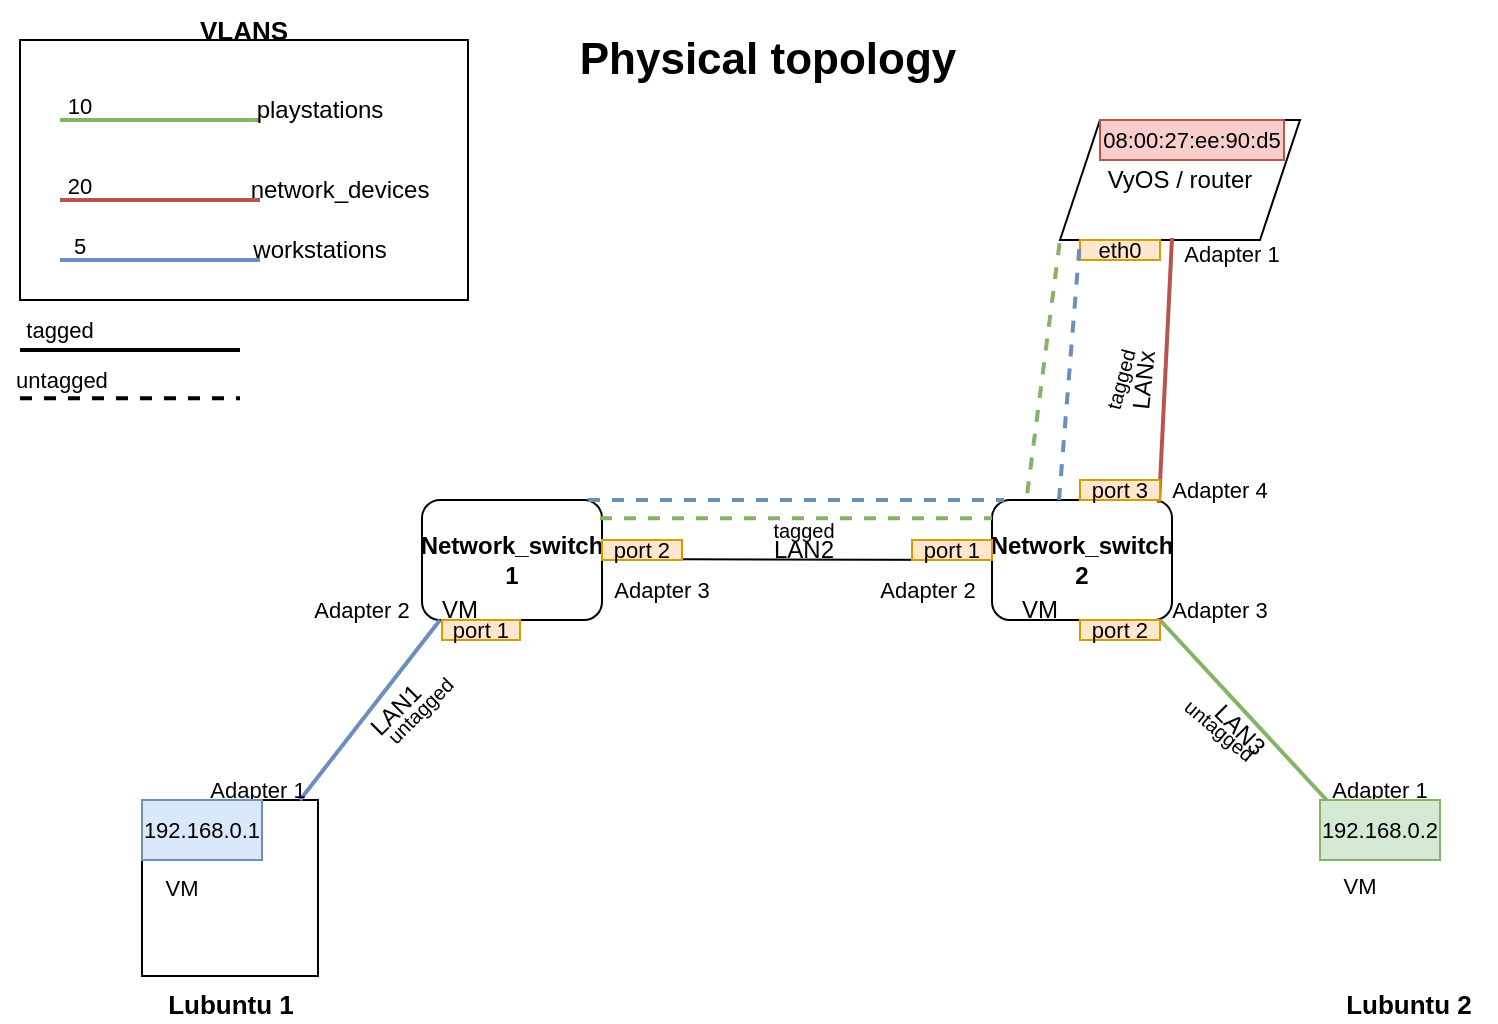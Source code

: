 <mxfile version="16.5.3" type="device" pages="2"><diagram id="4Nt_yJJLfKvm1eDg9Hw0" name="Phy_topo"><mxGraphModel dx="650" dy="920" grid="1" gridSize="10" guides="1" tooltips="1" connect="1" arrows="1" fold="1" page="1" pageScale="1" pageWidth="827" pageHeight="1169" math="0" shadow="0"><root><mxCell id="0"/><mxCell id="1" parent="0"/><mxCell id="U81fKq_Kq8_fleih-5JK-2" value="&lt;b&gt;Network_switch 1&lt;/b&gt;" style="rounded=1;whiteSpace=wrap;html=1;" parent="1" vertex="1"><mxGeometry x="241" y="280" width="90" height="60" as="geometry"/></mxCell><mxCell id="U81fKq_Kq8_fleih-5JK-3" value="" style="endArrow=none;html=1;rounded=0;entryX=0;entryY=0.5;entryDx=0;entryDy=0;" parent="1" target="U81fKq_Kq8_fleih-5JK-12" edge="1"><mxGeometry width="50" height="50" relative="1" as="geometry"><mxPoint x="331" y="309.5" as="sourcePoint"/><mxPoint x="421" y="309.5" as="targetPoint"/></mxGeometry></mxCell><mxCell id="U81fKq_Kq8_fleih-5JK-7" value="Adapter 2" style="text;html=1;strokeColor=none;fillColor=none;align=center;verticalAlign=middle;whiteSpace=wrap;rounded=0;fontSize=11;" parent="1" vertex="1"><mxGeometry x="181" y="320" width="60" height="30" as="geometry"/></mxCell><mxCell id="U81fKq_Kq8_fleih-5JK-8" value="Adapter 3" style="text;html=1;strokeColor=none;fillColor=none;align=center;verticalAlign=middle;whiteSpace=wrap;rounded=0;fontSize=11;" parent="1" vertex="1"><mxGeometry x="331" y="310" width="60" height="30" as="geometry"/></mxCell><mxCell id="U81fKq_Kq8_fleih-5JK-11" value="Lubuntu 1" style="shape=image;html=1;verticalAlign=top;verticalLabelPosition=bottom;labelBackgroundColor=#ffffff;imageAspect=0;aspect=fixed;image=https://cdn1.iconfinder.com/data/icons/100-basic-for-user-interface/32/29-Screen-128.png;fontStyle=1;fontSize=13;imageBorder=default;imageBackground=default;" parent="1" vertex="1"><mxGeometry x="101" y="430" width="88" height="88" as="geometry"/></mxCell><mxCell id="U81fKq_Kq8_fleih-5JK-12" value="&lt;b style=&quot;font-size: 12px;&quot;&gt;Network_switch 2&lt;/b&gt;" style="rounded=1;whiteSpace=wrap;html=1;fontSize=12;" parent="1" vertex="1"><mxGeometry x="526" y="280" width="90" height="60" as="geometry"/></mxCell><mxCell id="U81fKq_Kq8_fleih-5JK-13" value="" style="endArrow=none;html=1;rounded=0;fillColor=#d5e8d4;strokeColor=#82b366;strokeWidth=2;" parent="1" target="U81fKq_Kq8_fleih-5JK-31" edge="1"><mxGeometry width="50" height="50" relative="1" as="geometry"><mxPoint x="610" y="340" as="sourcePoint"/><mxPoint x="680" y="440" as="targetPoint"/></mxGeometry></mxCell><mxCell id="U81fKq_Kq8_fleih-5JK-17" value="Adapter 2" style="text;html=1;strokeColor=none;fillColor=none;align=center;verticalAlign=middle;whiteSpace=wrap;rounded=0;fontSize=11;" parent="1" vertex="1"><mxGeometry x="462" y="310" width="64" height="30" as="geometry"/></mxCell><mxCell id="U81fKq_Kq8_fleih-5JK-18" value="Adapter 3" style="text;html=1;strokeColor=none;fillColor=none;align=center;verticalAlign=middle;whiteSpace=wrap;rounded=0;fontSize=11;" parent="1" vertex="1"><mxGeometry x="610" y="320" width="60" height="30" as="geometry"/></mxCell><mxCell id="U81fKq_Kq8_fleih-5JK-19" value="VM" style="text;html=1;strokeColor=none;fillColor=none;align=center;verticalAlign=middle;whiteSpace=wrap;rounded=0;" parent="1" vertex="1"><mxGeometry x="230" y="320" width="60" height="30" as="geometry"/></mxCell><mxCell id="U81fKq_Kq8_fleih-5JK-20" value="VM" style="text;html=1;strokeColor=none;fillColor=none;align=center;verticalAlign=middle;whiteSpace=wrap;rounded=0;" parent="1" vertex="1"><mxGeometry x="520" y="320" width="60" height="30" as="geometry"/></mxCell><mxCell id="U81fKq_Kq8_fleih-5JK-21" value="LAN2" style="text;html=1;strokeColor=none;fillColor=none;align=center;verticalAlign=middle;whiteSpace=wrap;rounded=0;" parent="1" vertex="1"><mxGeometry x="402" y="290" width="60" height="30" as="geometry"/></mxCell><mxCell id="U81fKq_Kq8_fleih-5JK-24" value="" style="endArrow=none;html=1;rounded=0;fontSize=11;fillColor=#dae8fc;strokeColor=#6c8ebf;strokeWidth=2;" parent="1" edge="1"><mxGeometry width="50" height="50" relative="1" as="geometry"><mxPoint x="180" y="430" as="sourcePoint"/><mxPoint x="250" y="340" as="targetPoint"/></mxGeometry></mxCell><mxCell id="U81fKq_Kq8_fleih-5JK-25" value="Adapter 1" style="text;html=1;strokeColor=none;fillColor=none;align=center;verticalAlign=middle;whiteSpace=wrap;rounded=0;fontSize=11;" parent="1" vertex="1"><mxGeometry x="129" y="410" width="60" height="30" as="geometry"/></mxCell><mxCell id="U81fKq_Kq8_fleih-5JK-26" value="VM" style="text;html=1;strokeColor=none;fillColor=none;align=center;verticalAlign=middle;whiteSpace=wrap;rounded=0;fontSize=11;" parent="1" vertex="1"><mxGeometry x="91" y="459" width="60" height="30" as="geometry"/></mxCell><mxCell id="U81fKq_Kq8_fleih-5JK-27" value="LAN1" style="text;html=1;strokeColor=none;fillColor=none;align=center;verticalAlign=middle;whiteSpace=wrap;rounded=0;fontSize=12;rotation=-45;" parent="1" vertex="1"><mxGeometry x="198" y="370" width="60" height="30" as="geometry"/></mxCell><mxCell id="U81fKq_Kq8_fleih-5JK-31" value="Lubuntu 2" style="shape=image;html=1;verticalAlign=top;verticalLabelPosition=bottom;labelBackgroundColor=#ffffff;imageAspect=0;aspect=fixed;image=https://cdn1.iconfinder.com/data/icons/100-basic-for-user-interface/32/29-Screen-128.png;fontStyle=1;fontSize=13;imageBackground=default;" parent="1" vertex="1"><mxGeometry x="690" y="430" width="88" height="88" as="geometry"/></mxCell><mxCell id="U81fKq_Kq8_fleih-5JK-32" value="Adapter 1" style="text;html=1;strokeColor=none;fillColor=none;align=center;verticalAlign=middle;whiteSpace=wrap;rounded=0;fontSize=11;" parent="1" vertex="1"><mxGeometry x="690" y="410" width="60" height="30" as="geometry"/></mxCell><mxCell id="U81fKq_Kq8_fleih-5JK-33" value="VM" style="text;html=1;strokeColor=none;fillColor=none;align=center;verticalAlign=middle;whiteSpace=wrap;rounded=0;fontSize=11;" parent="1" vertex="1"><mxGeometry x="680" y="458" width="60" height="30" as="geometry"/></mxCell><mxCell id="U81fKq_Kq8_fleih-5JK-34" value="LAN3" style="text;html=1;strokeColor=none;fillColor=none;align=center;verticalAlign=middle;whiteSpace=wrap;rounded=0;fontSize=12;rotation=45;" parent="1" vertex="1"><mxGeometry x="620" y="380" width="60" height="30" as="geometry"/></mxCell><mxCell id="U81fKq_Kq8_fleih-5JK-37" value="port 1" style="text;html=1;strokeColor=#d79b00;fillColor=#ffe6cc;align=center;verticalAlign=middle;whiteSpace=wrap;rounded=0;fontSize=11;" parent="1" vertex="1"><mxGeometry x="251" y="340" width="39" height="10" as="geometry"/></mxCell><mxCell id="U81fKq_Kq8_fleih-5JK-38" value="port 2" style="text;html=1;strokeColor=#d79b00;fillColor=#ffe6cc;align=center;verticalAlign=middle;whiteSpace=wrap;rounded=0;fontSize=11;" parent="1" vertex="1"><mxGeometry x="331" y="300" width="40" height="10" as="geometry"/></mxCell><mxCell id="U81fKq_Kq8_fleih-5JK-39" value="port 1" style="text;html=1;strokeColor=#d79b00;fillColor=#ffe6cc;align=center;verticalAlign=middle;whiteSpace=wrap;rounded=0;fontSize=11;" parent="1" vertex="1"><mxGeometry x="486" y="300" width="40" height="10" as="geometry"/></mxCell><mxCell id="U81fKq_Kq8_fleih-5JK-40" value="port 2" style="text;html=1;strokeColor=#d79b00;fillColor=#ffe6cc;align=center;verticalAlign=middle;whiteSpace=wrap;rounded=0;fontSize=11;" parent="1" vertex="1"><mxGeometry x="570" y="340" width="40" height="10" as="geometry"/></mxCell><mxCell id="U81fKq_Kq8_fleih-5JK-41" value="192.168.0.1" style="text;html=1;strokeColor=#6c8ebf;fillColor=#dae8fc;align=center;verticalAlign=middle;whiteSpace=wrap;rounded=0;fontSize=11;" parent="1" vertex="1"><mxGeometry x="101" y="430" width="60" height="30" as="geometry"/></mxCell><mxCell id="U81fKq_Kq8_fleih-5JK-42" value="192.168.0.2" style="text;html=1;strokeColor=#82b366;fillColor=#d5e8d4;align=center;verticalAlign=middle;whiteSpace=wrap;rounded=0;fontSize=11;" parent="1" vertex="1"><mxGeometry x="690" y="430" width="60" height="30" as="geometry"/></mxCell><mxCell id="U81fKq_Kq8_fleih-5JK-43" value="untagged" style="text;html=1;strokeColor=none;fillColor=none;align=center;verticalAlign=middle;whiteSpace=wrap;rounded=0;fontSize=10;rotation=-45;" parent="1" vertex="1"><mxGeometry x="210" y="370" width="60" height="30" as="geometry"/></mxCell><mxCell id="U81fKq_Kq8_fleih-5JK-44" value="tagged" style="text;html=1;strokeColor=none;fillColor=none;align=center;verticalAlign=middle;whiteSpace=wrap;rounded=0;fontSize=10;rotation=0;" parent="1" vertex="1"><mxGeometry x="402" y="280" width="60" height="30" as="geometry"/></mxCell><mxCell id="U81fKq_Kq8_fleih-5JK-45" value="untagged" style="text;html=1;strokeColor=none;fillColor=none;align=center;verticalAlign=middle;whiteSpace=wrap;rounded=0;fontSize=10;rotation=40;" parent="1" vertex="1"><mxGeometry x="610" y="390" width="60" height="10" as="geometry"/></mxCell><mxCell id="-deLGuFFuTcHoOcKqymt-1" value="VyOS / router" style="shape=parallelogram;perimeter=parallelogramPerimeter;whiteSpace=wrap;html=1;fixedSize=1;" parent="1" vertex="1"><mxGeometry x="560" y="90" width="120" height="60" as="geometry"/></mxCell><mxCell id="-deLGuFFuTcHoOcKqymt-2" value="" style="endArrow=none;html=1;rounded=0;exitX=0.928;exitY=0.025;exitDx=0;exitDy=0;exitPerimeter=0;entryX=0;entryY=0.25;entryDx=0;entryDy=0;fillColor=#f8cecc;strokeColor=#b85450;strokeWidth=2;" parent="1" source="U81fKq_Kq8_fleih-5JK-12" target="-deLGuFFuTcHoOcKqymt-7" edge="1"><mxGeometry width="50" height="50" relative="1" as="geometry"><mxPoint x="566" y="220" as="sourcePoint"/><mxPoint x="616" y="170" as="targetPoint"/></mxGeometry></mxCell><mxCell id="-deLGuFFuTcHoOcKqymt-3" value="port 3" style="text;html=1;strokeColor=#d79b00;fillColor=#ffe6cc;align=center;verticalAlign=middle;whiteSpace=wrap;rounded=0;fontSize=11;" parent="1" vertex="1"><mxGeometry x="570" y="270" width="40" height="10" as="geometry"/></mxCell><mxCell id="-deLGuFFuTcHoOcKqymt-5" value="Adapter 4" style="text;html=1;strokeColor=none;fillColor=none;align=center;verticalAlign=middle;whiteSpace=wrap;rounded=0;fontSize=11;" parent="1" vertex="1"><mxGeometry x="610" y="260" width="60" height="30" as="geometry"/></mxCell><mxCell id="-deLGuFFuTcHoOcKqymt-6" value="eth0" style="text;html=1;strokeColor=#d79b00;fillColor=#ffe6cc;align=center;verticalAlign=middle;whiteSpace=wrap;rounded=0;fontSize=11;" parent="1" vertex="1"><mxGeometry x="570" y="150" width="40" height="10" as="geometry"/></mxCell><mxCell id="-deLGuFFuTcHoOcKqymt-7" value="Adapter 1" style="text;html=1;strokeColor=none;fillColor=none;align=center;verticalAlign=middle;whiteSpace=wrap;rounded=0;fontSize=11;" parent="1" vertex="1"><mxGeometry x="616" y="141.5" width="60" height="30" as="geometry"/></mxCell><mxCell id="-deLGuFFuTcHoOcKqymt-8" value="LANx" style="text;html=1;strokeColor=none;fillColor=none;align=center;verticalAlign=middle;whiteSpace=wrap;rounded=0;fontSize=12;rotation=-84;" parent="1" vertex="1"><mxGeometry x="580" y="210" width="44" height="20" as="geometry"/></mxCell><mxCell id="vg-7Af70SD5HFfEKhLpO-1" value="&lt;font style=&quot;font-size: 22px;&quot;&gt;&lt;b style=&quot;font-size: 22px;&quot;&gt;Physical topology&lt;/b&gt;&lt;/font&gt;" style="text;html=1;strokeColor=none;fillColor=none;align=center;verticalAlign=middle;whiteSpace=wrap;rounded=0;fontSize=22;" parent="1" vertex="1"><mxGeometry x="317" y="50" width="194" height="20" as="geometry"/></mxCell><mxCell id="vg-7Af70SD5HFfEKhLpO-2" value="08:00:27:ee:90:d5" style="text;html=1;strokeColor=#b85450;fillColor=#f8cecc;align=center;verticalAlign=middle;whiteSpace=wrap;rounded=0;fontSize=11;" parent="1" vertex="1"><mxGeometry x="580" y="90" width="92" height="20" as="geometry"/></mxCell><mxCell id="Mu7DTZYeBi2F3sgftwLB-1" value="tagged" style="text;html=1;strokeColor=none;fillColor=none;align=center;verticalAlign=middle;whiteSpace=wrap;rounded=0;fontSize=10;rotation=-75;" parent="1" vertex="1"><mxGeometry x="565.5" y="202.5" width="49" height="35" as="geometry"/></mxCell><mxCell id="yISrmm2YetKi47r4Fepb-1" value="" style="endArrow=none;html=1;rounded=0;strokeWidth=2;" edge="1" parent="1"><mxGeometry width="50" height="50" relative="1" as="geometry"><mxPoint x="40" y="205" as="sourcePoint"/><mxPoint x="150" y="205" as="targetPoint"/></mxGeometry></mxCell><mxCell id="-Cq58QkxQ5atOi-sWSDs-1" value="" style="endArrow=none;html=1;rounded=0;strokeWidth=2;fillColor=#d5e8d4;strokeColor=#82b366;" edge="1" parent="1"><mxGeometry width="50" height="50" relative="1" as="geometry"><mxPoint x="60" y="90" as="sourcePoint"/><mxPoint x="160" y="90" as="targetPoint"/></mxGeometry></mxCell><mxCell id="-Cq58QkxQ5atOi-sWSDs-2" value="" style="endArrow=none;html=1;rounded=0;strokeWidth=2;fillColor=#f8cecc;strokeColor=#b85450;" edge="1" parent="1"><mxGeometry width="50" height="50" relative="1" as="geometry"><mxPoint x="60" y="130" as="sourcePoint"/><mxPoint x="160" y="130" as="targetPoint"/></mxGeometry></mxCell><mxCell id="-Cq58QkxQ5atOi-sWSDs-3" value="" style="endArrow=none;html=1;rounded=0;strokeWidth=2;fillColor=#dae8fc;strokeColor=#6c8ebf;" edge="1" parent="1"><mxGeometry width="50" height="50" relative="1" as="geometry"><mxPoint x="60" y="160" as="sourcePoint"/><mxPoint x="160" y="160" as="targetPoint"/></mxGeometry></mxCell><mxCell id="-Cq58QkxQ5atOi-sWSDs-4" value="playstations" style="text;html=1;strokeColor=none;fillColor=none;align=center;verticalAlign=middle;whiteSpace=wrap;rounded=0;" vertex="1" parent="1"><mxGeometry x="160" y="70" width="60" height="30" as="geometry"/></mxCell><mxCell id="-Cq58QkxQ5atOi-sWSDs-6" value="network_devices" style="text;html=1;strokeColor=none;fillColor=none;align=center;verticalAlign=middle;whiteSpace=wrap;rounded=0;" vertex="1" parent="1"><mxGeometry x="170" y="110" width="60" height="30" as="geometry"/></mxCell><mxCell id="-Cq58QkxQ5atOi-sWSDs-7" value="workstations" style="text;html=1;strokeColor=none;fillColor=none;align=center;verticalAlign=middle;whiteSpace=wrap;rounded=0;" vertex="1" parent="1"><mxGeometry x="160" y="140" width="60" height="30" as="geometry"/></mxCell><mxCell id="-Cq58QkxQ5atOi-sWSDs-8" value="" style="rounded=0;whiteSpace=wrap;html=1;fillColor=none;" vertex="1" parent="1"><mxGeometry x="40" y="50" width="224" height="130" as="geometry"/></mxCell><mxCell id="-Cq58QkxQ5atOi-sWSDs-9" value="&lt;b&gt;&lt;font style=&quot;font-size: 13px&quot;&gt;VLANS&lt;/font&gt;&lt;/b&gt;" style="text;html=1;strokeColor=none;fillColor=none;align=center;verticalAlign=middle;whiteSpace=wrap;rounded=0;" vertex="1" parent="1"><mxGeometry x="122" y="30" width="60" height="30" as="geometry"/></mxCell><mxCell id="dmTH2JoCFNl3TflqZGUC-1" value="&lt;span style=&quot;font-size: 11px&quot;&gt;10&lt;/span&gt;" style="text;html=1;strokeColor=none;fillColor=none;align=center;verticalAlign=middle;whiteSpace=wrap;rounded=0;fontSize=22;" vertex="1" parent="1"><mxGeometry x="60" y="70" width="20" height="20" as="geometry"/></mxCell><mxCell id="dmTH2JoCFNl3TflqZGUC-2" value="&lt;span style=&quot;font-size: 11px&quot;&gt;20&lt;/span&gt;" style="text;html=1;strokeColor=none;fillColor=none;align=center;verticalAlign=middle;whiteSpace=wrap;rounded=0;fontSize=22;" vertex="1" parent="1"><mxGeometry x="60" y="110" width="20" height="20" as="geometry"/></mxCell><mxCell id="2OL57iEPnTf7JYbu53cw-1" value="&lt;span style=&quot;font-size: 11px&quot;&gt;5&lt;/span&gt;" style="text;html=1;strokeColor=none;fillColor=none;align=center;verticalAlign=middle;whiteSpace=wrap;rounded=0;fontSize=22;" vertex="1" parent="1"><mxGeometry x="60" y="140" width="20" height="20" as="geometry"/></mxCell><mxCell id="8X2fXd5CF7WG9a_s_2oO-1" value="" style="endArrow=none;html=1;rounded=0;fillColor=#d5e8d4;strokeColor=#82b366;strokeWidth=2;dashed=1;" edge="1" parent="1"><mxGeometry width="50" height="50" relative="1" as="geometry"><mxPoint x="330" y="289.17" as="sourcePoint"/><mxPoint x="526" y="289.17" as="targetPoint"/></mxGeometry></mxCell><mxCell id="8X2fXd5CF7WG9a_s_2oO-3" value="" style="endArrow=none;html=1;rounded=0;fillColor=#dae8fc;strokeColor=#6c8ebf;strokeWidth=2;dashed=1;entryX=0.067;entryY=0;entryDx=0;entryDy=0;entryPerimeter=0;" edge="1" parent="1" target="U81fKq_Kq8_fleih-5JK-12"><mxGeometry width="50" height="50" relative="1" as="geometry"><mxPoint x="324" y="280.0" as="sourcePoint"/><mxPoint x="520" y="280.0" as="targetPoint"/></mxGeometry></mxCell><mxCell id="92tTVINao97U61kD13Il-1" value="" style="endArrow=none;html=1;rounded=0;fillColor=#dae8fc;strokeColor=#6c8ebf;strokeWidth=2;dashed=1;entryX=0;entryY=0;entryDx=0;entryDy=0;" edge="1" parent="1" target="-deLGuFFuTcHoOcKqymt-6"><mxGeometry width="50" height="50" relative="1" as="geometry"><mxPoint x="559.5" y="280" as="sourcePoint"/><mxPoint x="565.5" y="210" as="targetPoint"/></mxGeometry></mxCell><mxCell id="92tTVINao97U61kD13Il-2" value="" style="endArrow=none;html=1;rounded=0;fillColor=#d5e8d4;strokeColor=#82b366;strokeWidth=2;dashed=1;exitX=0.196;exitY=-0.056;exitDx=0;exitDy=0;exitPerimeter=0;entryX=0;entryY=1;entryDx=0;entryDy=0;" edge="1" parent="1" source="U81fKq_Kq8_fleih-5JK-12" target="-deLGuFFuTcHoOcKqymt-1"><mxGeometry width="50" height="50" relative="1" as="geometry"><mxPoint x="350" y="160.0" as="sourcePoint"/><mxPoint x="546" y="160.0" as="targetPoint"/></mxGeometry></mxCell><mxCell id="FqWQApFAwASERB76U5Mr-1" value="" style="endArrow=none;html=1;rounded=0;strokeWidth=2;dashed=1;" edge="1" parent="1"><mxGeometry width="50" height="50" relative="1" as="geometry"><mxPoint x="40" y="229.17" as="sourcePoint"/><mxPoint x="150" y="229.17" as="targetPoint"/></mxGeometry></mxCell><mxCell id="FqWQApFAwASERB76U5Mr-2" value="tagged" style="text;html=1;strokeColor=none;fillColor=none;align=center;verticalAlign=middle;whiteSpace=wrap;rounded=0;fontSize=11;" vertex="1" parent="1"><mxGeometry x="30" y="180" width="60" height="30" as="geometry"/></mxCell><mxCell id="FqWQApFAwASERB76U5Mr-4" value="untagged" style="text;html=1;strokeColor=none;fillColor=none;align=center;verticalAlign=middle;whiteSpace=wrap;rounded=0;fontSize=11;" vertex="1" parent="1"><mxGeometry x="31" y="205" width="60" height="30" as="geometry"/></mxCell></root></mxGraphModel></diagram><diagram id="0iQqirkUDJqPdmCBMsxW" name="Log_topo"><mxGraphModel dx="650" dy="920" grid="1" gridSize="10" guides="1" tooltips="1" connect="1" arrows="1" fold="1" page="1" pageScale="1" pageWidth="827" pageHeight="1169" math="0" shadow="0"><root><mxCell id="d690T9WnQPh43Hc7S0r5-0"/><mxCell id="d690T9WnQPh43Hc7S0r5-1" parent="d690T9WnQPh43Hc7S0r5-0"/><mxCell id="d690T9WnQPh43Hc7S0r5-2" value="&lt;b style=&quot;font-size: 22px;&quot;&gt;Logical topology&lt;/b&gt;" style="text;html=1;strokeColor=none;fillColor=none;align=center;verticalAlign=middle;whiteSpace=wrap;rounded=0;fontSize=22;" vertex="1" parent="d690T9WnQPh43Hc7S0r5-1"><mxGeometry x="120" y="70" width="180" height="30" as="geometry"/></mxCell><mxCell id="d690T9WnQPh43Hc7S0r5-3" value="&lt;font style=&quot;font-size: 13px&quot;&gt;VyOS / router&lt;/font&gt;" style="shape=parallelogram;perimeter=parallelogramPerimeter;whiteSpace=wrap;html=1;fixedSize=1;fontSize=13;" vertex="1" parent="d690T9WnQPh43Hc7S0r5-1"><mxGeometry x="350" y="120" width="120" height="60" as="geometry"/></mxCell><mxCell id="d690T9WnQPh43Hc7S0r5-4" value="&lt;b&gt;Network_switch 1&lt;/b&gt;" style="rounded=1;whiteSpace=wrap;html=1;" vertex="1" parent="d690T9WnQPh43Hc7S0r5-1"><mxGeometry x="70" y="430" width="90" height="60" as="geometry"/></mxCell><mxCell id="d690T9WnQPh43Hc7S0r5-5" value="&lt;b&gt;Network_switch 2&lt;/b&gt;" style="rounded=1;whiteSpace=wrap;html=1;" vertex="1" parent="d690T9WnQPh43Hc7S0r5-1"><mxGeometry x="190" y="430" width="90" height="60" as="geometry"/></mxCell><mxCell id="d690T9WnQPh43Hc7S0r5-6" value="Lubuntu 1" style="shape=image;html=1;verticalAlign=top;verticalLabelPosition=bottom;labelBackgroundColor=#ffffff;imageAspect=0;aspect=fixed;image=https://cdn1.iconfinder.com/data/icons/100-basic-for-user-interface/32/29-Screen-128.png;fontStyle=1;fontSize=13;imageBorder=default;imageBackground=default;" vertex="1" parent="d690T9WnQPh43Hc7S0r5-1"><mxGeometry x="374" y="416" width="88" height="88" as="geometry"/></mxCell><mxCell id="d690T9WnQPh43Hc7S0r5-7" value="Lubuntu 2" style="shape=image;html=1;verticalAlign=top;verticalLabelPosition=bottom;labelBackgroundColor=#ffffff;imageAspect=0;aspect=fixed;image=https://cdn1.iconfinder.com/data/icons/100-basic-for-user-interface/32/29-Screen-128.png;fontStyle=1;fontSize=13;imageBorder=default;imageBackground=default;" vertex="1" parent="d690T9WnQPh43Hc7S0r5-1"><mxGeometry x="622" y="410" width="88" height="88" as="geometry"/></mxCell><mxCell id="d690T9WnQPh43Hc7S0r5-8" value="10.09.93.224/28&#10;tag 20&#10;VLAN network_devices" style="ellipse;shape=cloud;whiteSpace=wrap;fontSize=12;fillColor=#f8cecc;strokeColor=#b85450;" vertex="1" parent="d690T9WnQPh43Hc7S0r5-1"><mxGeometry x="100" y="230" width="155" height="90" as="geometry"/></mxCell><mxCell id="d690T9WnQPh43Hc7S0r5-9" value="192.168.32.64/26&#10;VLAN playstations&#10;tag 10" style="ellipse;shape=cloud;whiteSpace=wrap;fontSize=12;fillColor=#d5e8d4;strokeColor=#82b366;" vertex="1" parent="d690T9WnQPh43Hc7S0r5-1"><mxGeometry x="540" y="220" width="142" height="90" as="geometry"/></mxCell><mxCell id="d690T9WnQPh43Hc7S0r5-10" value="192.168.32.0/26&#10;VLAN workstations&#10;tag 5" style="ellipse;shape=cloud;whiteSpace=wrap;fontSize=12;fillColor=#dae8fc;strokeColor=#6c8ebf;" vertex="1" parent="d690T9WnQPh43Hc7S0r5-1"><mxGeometry x="340" y="260" width="138" height="90" as="geometry"/></mxCell><mxCell id="d690T9WnQPh43Hc7S0r5-11" value="192.168.32.1" style="text;html=1;strokeColor=#6c8ebf;fillColor=#dae8fc;align=center;verticalAlign=middle;whiteSpace=wrap;rounded=0;fontSize=11;" vertex="1" parent="d690T9WnQPh43Hc7S0r5-1"><mxGeometry x="374" y="416" width="76" height="30" as="geometry"/></mxCell><mxCell id="d690T9WnQPh43Hc7S0r5-12" value="192.168.32.65" style="text;html=1;strokeColor=#82b366;fillColor=#d5e8d4;align=center;verticalAlign=middle;whiteSpace=wrap;rounded=0;fontSize=11;" vertex="1" parent="d690T9WnQPh43Hc7S0r5-1"><mxGeometry x="622" y="410" width="78" height="30" as="geometry"/></mxCell><mxCell id="d690T9WnQPh43Hc7S0r5-13" value="&lt;span style=&quot;font-size: 12px&quot;&gt;10.09.93.225&lt;/span&gt;" style="text;html=1;strokeColor=#b85450;fillColor=#f8cecc;align=center;verticalAlign=middle;whiteSpace=wrap;rounded=0;fontSize=11;" vertex="1" parent="d690T9WnQPh43Hc7S0r5-1"><mxGeometry x="75" y="474" width="80" height="30" as="geometry"/></mxCell><mxCell id="d690T9WnQPh43Hc7S0r5-14" value="&lt;span style=&quot;font-size: 12px&quot;&gt;10.09.93.226&lt;/span&gt;" style="text;html=1;strokeColor=#b85450;fillColor=#f8cecc;align=center;verticalAlign=middle;whiteSpace=wrap;rounded=0;fontSize=11;" vertex="1" parent="d690T9WnQPh43Hc7S0r5-1"><mxGeometry x="195" y="474" width="80" height="30" as="geometry"/></mxCell><mxCell id="d690T9WnQPh43Hc7S0r5-15" value="" style="endArrow=none;html=1;rounded=0;fontSize=13;exitX=0.5;exitY=0;exitDx=0;exitDy=0;strokeWidth=2;" edge="1" parent="d690T9WnQPh43Hc7S0r5-1" source="d690T9WnQPh43Hc7S0r5-4"><mxGeometry width="50" height="50" relative="1" as="geometry"><mxPoint x="110" y="350" as="sourcePoint"/><mxPoint x="160" y="300" as="targetPoint"/></mxGeometry></mxCell><mxCell id="d690T9WnQPh43Hc7S0r5-16" value="" style="endArrow=none;html=1;rounded=0;fontSize=13;exitX=0.5;exitY=0;exitDx=0;exitDy=0;strokeWidth=2;" edge="1" parent="d690T9WnQPh43Hc7S0r5-1" source="d690T9WnQPh43Hc7S0r5-5"><mxGeometry width="50" height="50" relative="1" as="geometry"><mxPoint x="172.5" y="440" as="sourcePoint"/><mxPoint x="217.5" y="310" as="targetPoint"/></mxGeometry></mxCell><mxCell id="d690T9WnQPh43Hc7S0r5-17" value="" style="endArrow=none;html=1;rounded=0;fontSize=13;exitX=0.88;exitY=0.25;exitDx=0;exitDy=0;exitPerimeter=0;strokeWidth=2;" edge="1" parent="d690T9WnQPh43Hc7S0r5-1" source="d690T9WnQPh43Hc7S0r5-8"><mxGeometry width="50" height="50" relative="1" as="geometry"><mxPoint x="313" y="290" as="sourcePoint"/><mxPoint x="358" y="160" as="targetPoint"/></mxGeometry></mxCell><mxCell id="d690T9WnQPh43Hc7S0r5-18" value="" style="endArrow=none;html=1;rounded=0;fontSize=13;exitX=0.4;exitY=0.1;exitDx=0;exitDy=0;exitPerimeter=0;fillColor=#dae8fc;strokeColor=#6c8ebf;strokeWidth=2;dashed=1;" edge="1" parent="d690T9WnQPh43Hc7S0r5-1" source="d690T9WnQPh43Hc7S0r5-10"><mxGeometry width="50" height="50" relative="1" as="geometry"><mxPoint x="369" y="310" as="sourcePoint"/><mxPoint x="414" y="180" as="targetPoint"/></mxGeometry></mxCell><mxCell id="d690T9WnQPh43Hc7S0r5-19" value="" style="endArrow=none;html=1;rounded=0;fontSize=13;exitX=0.75;exitY=0;exitDx=0;exitDy=0;fillColor=#dae8fc;strokeColor=#6c8ebf;strokeWidth=2;" edge="1" parent="d690T9WnQPh43Hc7S0r5-1" source="d690T9WnQPh43Hc7S0r5-6"><mxGeometry width="50" height="50" relative="1" as="geometry"><mxPoint x="369" y="474" as="sourcePoint"/><mxPoint x="414" y="344" as="targetPoint"/></mxGeometry></mxCell><mxCell id="d690T9WnQPh43Hc7S0r5-20" value="" style="endArrow=none;html=1;rounded=0;fontSize=13;exitX=0.125;exitY=0.265;exitDx=0;exitDy=0;exitPerimeter=0;fillColor=#d5e8d4;strokeColor=#82b366;strokeWidth=2;dashed=1;" edge="1" parent="d690T9WnQPh43Hc7S0r5-1" source="d690T9WnQPh43Hc7S0r5-9"><mxGeometry width="50" height="50" relative="1" as="geometry"><mxPoint x="550" y="240" as="sourcePoint"/><mxPoint x="462" y="150" as="targetPoint"/></mxGeometry></mxCell><mxCell id="d690T9WnQPh43Hc7S0r5-21" value="" style="endArrow=none;html=1;rounded=0;fontSize=13;exitX=0.633;exitY=0;exitDx=0;exitDy=0;exitPerimeter=0;fillColor=#d5e8d4;strokeColor=#82b366;strokeWidth=2;" edge="1" parent="d690T9WnQPh43Hc7S0r5-1" source="d690T9WnQPh43Hc7S0r5-12"><mxGeometry width="50" height="50" relative="1" as="geometry"><mxPoint x="620" y="420" as="sourcePoint"/><mxPoint x="665" y="290" as="targetPoint"/></mxGeometry></mxCell><mxCell id="d690T9WnQPh43Hc7S0r5-22" value="adapter 1&lt;br style=&quot;font-size: 9px;&quot;&gt;eth0" style="text;html=1;strokeColor=none;fillColor=none;align=center;verticalAlign=middle;whiteSpace=wrap;rounded=0;fontSize=9;" vertex="1" parent="d690T9WnQPh43Hc7S0r5-1"><mxGeometry x="380" y="120" width="60" height="30" as="geometry"/></mxCell><mxCell id="d690T9WnQPh43Hc7S0r5-23" value="&lt;span style=&quot;font-size: 12px&quot;&gt;10.09.93.227&lt;/span&gt;" style="text;html=1;strokeColor=#b85450;fillColor=#f8cecc;align=center;verticalAlign=middle;whiteSpace=wrap;rounded=0;fontSize=11;" vertex="1" parent="d690T9WnQPh43Hc7S0r5-1"><mxGeometry x="364" y="160" width="80" height="20" as="geometry"/></mxCell><mxCell id="d690T9WnQPh43Hc7S0r5-24" value="&lt;span style=&quot;font-size: 12px&quot;&gt;192.168.32.62&lt;/span&gt;" style="text;html=1;strokeColor=#6c8ebf;fillColor=#dae8fc;align=center;verticalAlign=middle;whiteSpace=wrap;rounded=0;fontSize=11;" vertex="1" parent="d690T9WnQPh43Hc7S0r5-1"><mxGeometry x="370" y="80" width="96" height="20" as="geometry"/></mxCell><mxCell id="d690T9WnQPh43Hc7S0r5-25" value="&lt;span style=&quot;font-size: 12px&quot;&gt;192.168.32.126&lt;/span&gt;" style="text;html=1;strokeColor=#82b366;fillColor=#d5e8d4;align=center;verticalAlign=middle;whiteSpace=wrap;rounded=0;fontSize=11;" vertex="1" parent="d690T9WnQPh43Hc7S0r5-1"><mxGeometry x="370" y="100" width="96" height="20" as="geometry"/></mxCell><mxCell id="d690T9WnQPh43Hc7S0r5-26" value="&lt;span style=&quot;font-size: 12px&quot;&gt;.0 - .64&lt;/span&gt;" style="text;html=1;strokeColor=#6c8ebf;fillColor=#dae8fc;align=center;verticalAlign=middle;whiteSpace=wrap;rounded=0;fontSize=11;" vertex="1" parent="d690T9WnQPh43Hc7S0r5-1"><mxGeometry x="426" y="350" width="44" height="20" as="geometry"/></mxCell><mxCell id="d690T9WnQPh43Hc7S0r5-27" value="&lt;span style=&quot;font-size: 12px&quot;&gt;.64 - .127&lt;/span&gt;" style="text;html=1;strokeColor=#82b366;fillColor=#d5e8d4;align=center;verticalAlign=middle;whiteSpace=wrap;rounded=0;fontSize=11;" vertex="1" parent="d690T9WnQPh43Hc7S0r5-1"><mxGeometry x="600" y="310" width="58" height="20" as="geometry"/></mxCell></root></mxGraphModel></diagram></mxfile>